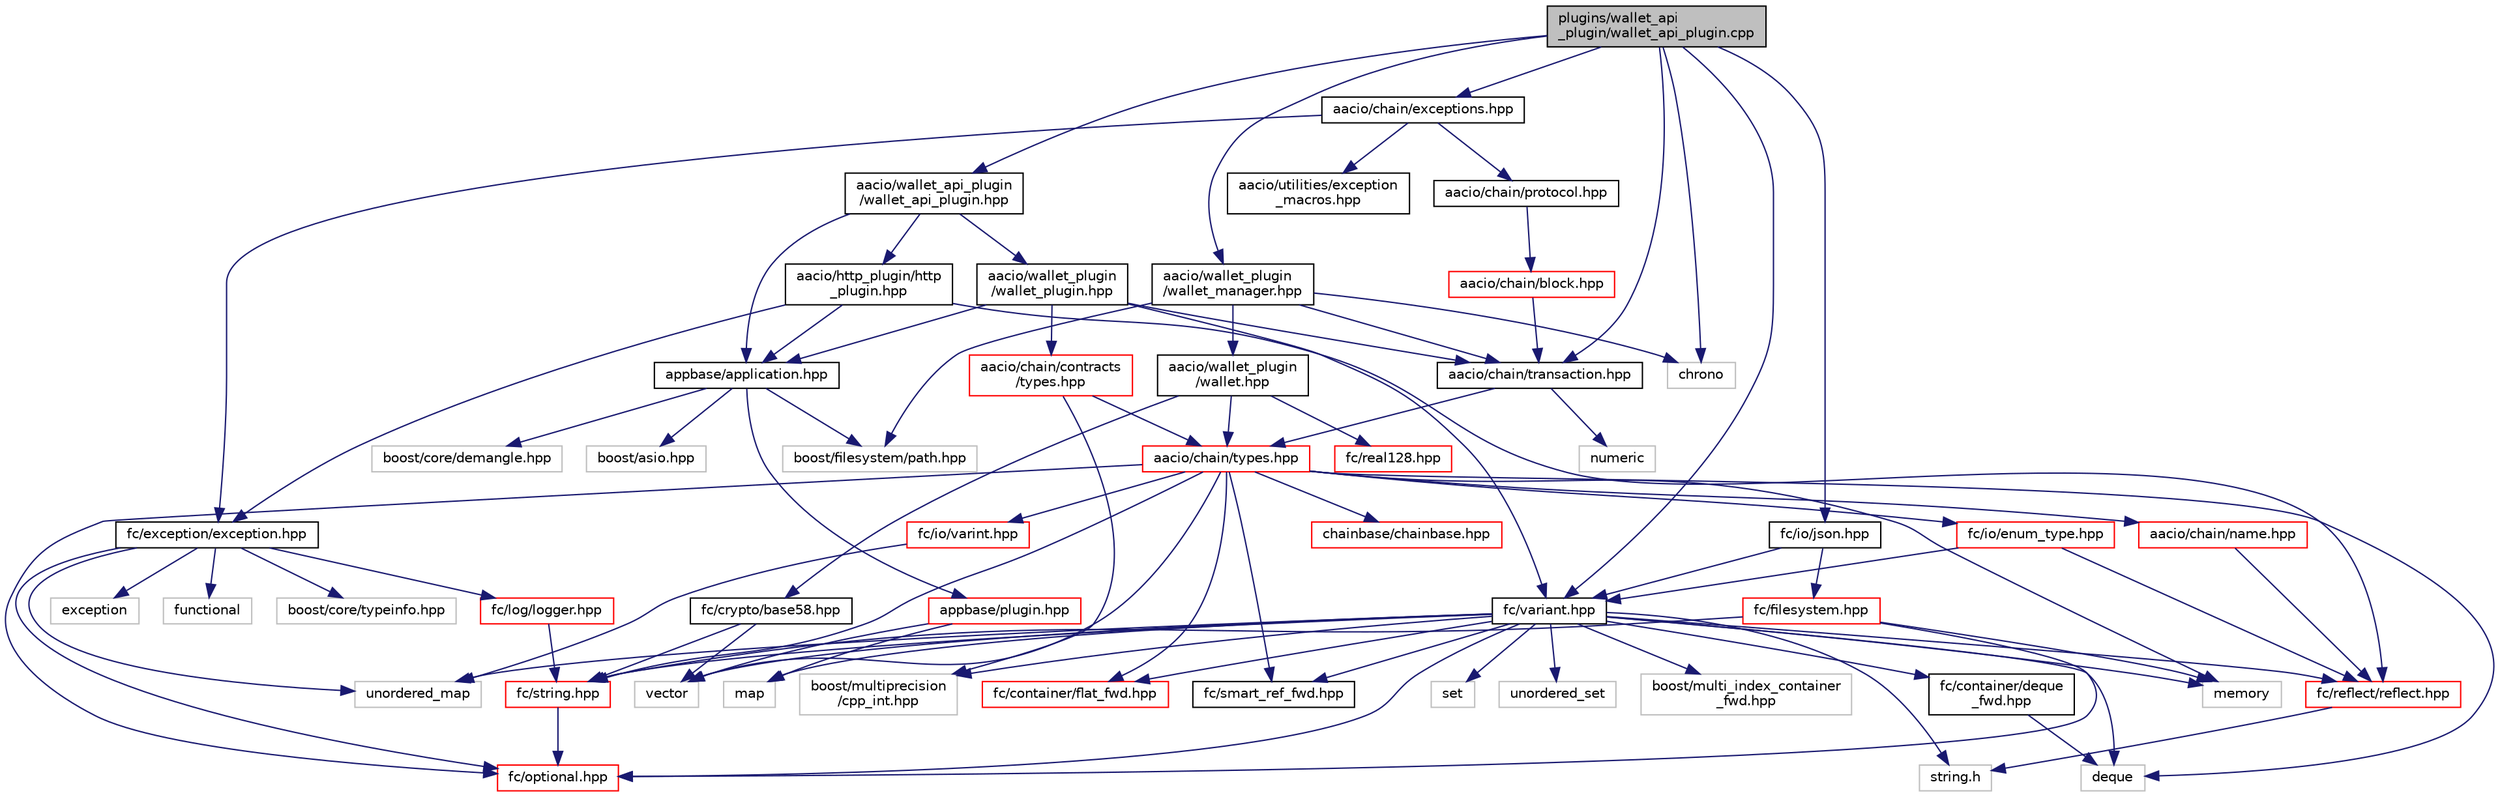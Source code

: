 digraph "plugins/wallet_api_plugin/wallet_api_plugin.cpp"
{
  edge [fontname="Helvetica",fontsize="10",labelfontname="Helvetica",labelfontsize="10"];
  node [fontname="Helvetica",fontsize="10",shape=record];
  Node0 [label="plugins/wallet_api\l_plugin/wallet_api_plugin.cpp",height=0.2,width=0.4,color="black", fillcolor="grey75", style="filled", fontcolor="black"];
  Node0 -> Node1 [color="midnightblue",fontsize="10",style="solid",fontname="Helvetica"];
  Node1 [label="aacio/wallet_api_plugin\l/wallet_api_plugin.hpp",height=0.2,width=0.4,color="black", fillcolor="white", style="filled",URL="$wallet__api__plugin_8hpp.html"];
  Node1 -> Node2 [color="midnightblue",fontsize="10",style="solid",fontname="Helvetica"];
  Node2 [label="aacio/wallet_plugin\l/wallet_plugin.hpp",height=0.2,width=0.4,color="black", fillcolor="white", style="filled",URL="$wallet__plugin_8hpp.html"];
  Node2 -> Node3 [color="midnightblue",fontsize="10",style="solid",fontname="Helvetica"];
  Node3 [label="appbase/application.hpp",height=0.2,width=0.4,color="black", fillcolor="white", style="filled",URL="$application_8hpp_source.html"];
  Node3 -> Node4 [color="midnightblue",fontsize="10",style="solid",fontname="Helvetica"];
  Node4 [label="appbase/plugin.hpp",height=0.2,width=0.4,color="red", fillcolor="white", style="filled",URL="$plugin_8hpp_source.html"];
  Node4 -> Node8 [color="midnightblue",fontsize="10",style="solid",fontname="Helvetica"];
  Node8 [label="vector",height=0.2,width=0.4,color="grey75", fillcolor="white", style="filled"];
  Node4 -> Node9 [color="midnightblue",fontsize="10",style="solid",fontname="Helvetica"];
  Node9 [label="map",height=0.2,width=0.4,color="grey75", fillcolor="white", style="filled"];
  Node3 -> Node10 [color="midnightblue",fontsize="10",style="solid",fontname="Helvetica"];
  Node10 [label="boost/filesystem/path.hpp",height=0.2,width=0.4,color="grey75", fillcolor="white", style="filled"];
  Node3 -> Node11 [color="midnightblue",fontsize="10",style="solid",fontname="Helvetica"];
  Node11 [label="boost/core/demangle.hpp",height=0.2,width=0.4,color="grey75", fillcolor="white", style="filled"];
  Node3 -> Node12 [color="midnightblue",fontsize="10",style="solid",fontname="Helvetica"];
  Node12 [label="boost/asio.hpp",height=0.2,width=0.4,color="grey75", fillcolor="white", style="filled"];
  Node2 -> Node13 [color="midnightblue",fontsize="10",style="solid",fontname="Helvetica"];
  Node13 [label="fc/variant.hpp",height=0.2,width=0.4,color="black", fillcolor="white", style="filled",URL="$variant_8hpp_source.html"];
  Node13 -> Node14 [color="midnightblue",fontsize="10",style="solid",fontname="Helvetica"];
  Node14 [label="deque",height=0.2,width=0.4,color="grey75", fillcolor="white", style="filled"];
  Node13 -> Node9 [color="midnightblue",fontsize="10",style="solid",fontname="Helvetica"];
  Node13 -> Node15 [color="midnightblue",fontsize="10",style="solid",fontname="Helvetica"];
  Node15 [label="memory",height=0.2,width=0.4,color="grey75", fillcolor="white", style="filled"];
  Node13 -> Node16 [color="midnightblue",fontsize="10",style="solid",fontname="Helvetica"];
  Node16 [label="set",height=0.2,width=0.4,color="grey75", fillcolor="white", style="filled"];
  Node13 -> Node17 [color="midnightblue",fontsize="10",style="solid",fontname="Helvetica"];
  Node17 [label="unordered_map",height=0.2,width=0.4,color="grey75", fillcolor="white", style="filled"];
  Node13 -> Node18 [color="midnightblue",fontsize="10",style="solid",fontname="Helvetica"];
  Node18 [label="unordered_set",height=0.2,width=0.4,color="grey75", fillcolor="white", style="filled"];
  Node13 -> Node8 [color="midnightblue",fontsize="10",style="solid",fontname="Helvetica"];
  Node13 -> Node19 [color="midnightblue",fontsize="10",style="solid",fontname="Helvetica"];
  Node19 [label="string.h",height=0.2,width=0.4,color="grey75", fillcolor="white", style="filled"];
  Node13 -> Node20 [color="midnightblue",fontsize="10",style="solid",fontname="Helvetica"];
  Node20 [label="fc/optional.hpp",height=0.2,width=0.4,color="red", fillcolor="white", style="filled",URL="$libraries_2fc_2include_2fc_2optional_8hpp_source.html"];
  Node13 -> Node27 [color="midnightblue",fontsize="10",style="solid",fontname="Helvetica"];
  Node27 [label="fc/string.hpp",height=0.2,width=0.4,color="red", fillcolor="white", style="filled",URL="$string_8hpp_source.html"];
  Node27 -> Node20 [color="midnightblue",fontsize="10",style="solid",fontname="Helvetica"];
  Node13 -> Node30 [color="midnightblue",fontsize="10",style="solid",fontname="Helvetica"];
  Node30 [label="fc/container/deque\l_fwd.hpp",height=0.2,width=0.4,color="black", fillcolor="white", style="filled",URL="$deque__fwd_8hpp_source.html"];
  Node30 -> Node14 [color="midnightblue",fontsize="10",style="solid",fontname="Helvetica"];
  Node13 -> Node31 [color="midnightblue",fontsize="10",style="solid",fontname="Helvetica"];
  Node31 [label="fc/container/flat_fwd.hpp",height=0.2,width=0.4,color="red", fillcolor="white", style="filled",URL="$flat__fwd_8hpp_source.html"];
  Node13 -> Node35 [color="midnightblue",fontsize="10",style="solid",fontname="Helvetica"];
  Node35 [label="fc/smart_ref_fwd.hpp",height=0.2,width=0.4,color="black", fillcolor="white", style="filled",URL="$smart__ref__fwd_8hpp_source.html"];
  Node13 -> Node36 [color="midnightblue",fontsize="10",style="solid",fontname="Helvetica"];
  Node36 [label="boost/multi_index_container\l_fwd.hpp",height=0.2,width=0.4,color="grey75", fillcolor="white", style="filled"];
  Node13 -> Node37 [color="midnightblue",fontsize="10",style="solid",fontname="Helvetica"];
  Node37 [label="boost/multiprecision\l/cpp_int.hpp",height=0.2,width=0.4,color="grey75", fillcolor="white", style="filled"];
  Node13 -> Node38 [color="midnightblue",fontsize="10",style="solid",fontname="Helvetica"];
  Node38 [label="fc/reflect/reflect.hpp",height=0.2,width=0.4,color="red", fillcolor="white", style="filled",URL="$libraries_2fc_2include_2fc_2reflect_2reflect_8hpp_source.html"];
  Node38 -> Node19 [color="midnightblue",fontsize="10",style="solid",fontname="Helvetica"];
  Node2 -> Node45 [color="midnightblue",fontsize="10",style="solid",fontname="Helvetica"];
  Node45 [label="aacio/chain/contracts\l/types.hpp",height=0.2,width=0.4,color="red", fillcolor="white", style="filled",URL="$libraries_2chain_2include_2aacio_2chain_2contracts_2types_8hpp_source.html"];
  Node45 -> Node72 [color="midnightblue",fontsize="10",style="solid",fontname="Helvetica"];
  Node72 [label="aacio/chain/types.hpp",height=0.2,width=0.4,color="red", fillcolor="white", style="filled",URL="$libraries_2chain_2include_2aacio_2chain_2types_8hpp.html"];
  Node72 -> Node73 [color="midnightblue",fontsize="10",style="solid",fontname="Helvetica"];
  Node73 [label="aacio/chain/name.hpp",height=0.2,width=0.4,color="red", fillcolor="white", style="filled",URL="$name_8hpp_source.html"];
  Node73 -> Node38 [color="midnightblue",fontsize="10",style="solid",fontname="Helvetica"];
  Node72 -> Node47 [color="midnightblue",fontsize="10",style="solid",fontname="Helvetica"];
  Node47 [label="chainbase/chainbase.hpp",height=0.2,width=0.4,color="red", fillcolor="white", style="filled",URL="$chainbase_8hpp_source.html"];
  Node72 -> Node31 [color="midnightblue",fontsize="10",style="solid",fontname="Helvetica"];
  Node72 -> Node75 [color="midnightblue",fontsize="10",style="solid",fontname="Helvetica"];
  Node75 [label="fc/io/varint.hpp",height=0.2,width=0.4,color="red", fillcolor="white", style="filled",URL="$libraries_2fc_2include_2fc_2io_2varint_8hpp_source.html"];
  Node75 -> Node17 [color="midnightblue",fontsize="10",style="solid",fontname="Helvetica"];
  Node72 -> Node76 [color="midnightblue",fontsize="10",style="solid",fontname="Helvetica"];
  Node76 [label="fc/io/enum_type.hpp",height=0.2,width=0.4,color="red", fillcolor="white", style="filled",URL="$enum__type_8hpp_source.html"];
  Node76 -> Node38 [color="midnightblue",fontsize="10",style="solid",fontname="Helvetica"];
  Node76 -> Node13 [color="midnightblue",fontsize="10",style="solid",fontname="Helvetica"];
  Node72 -> Node20 [color="midnightblue",fontsize="10",style="solid",fontname="Helvetica"];
  Node72 -> Node27 [color="midnightblue",fontsize="10",style="solid",fontname="Helvetica"];
  Node72 -> Node35 [color="midnightblue",fontsize="10",style="solid",fontname="Helvetica"];
  Node72 -> Node15 [color="midnightblue",fontsize="10",style="solid",fontname="Helvetica"];
  Node72 -> Node8 [color="midnightblue",fontsize="10",style="solid",fontname="Helvetica"];
  Node72 -> Node14 [color="midnightblue",fontsize="10",style="solid",fontname="Helvetica"];
  Node45 -> Node37 [color="midnightblue",fontsize="10",style="solid",fontname="Helvetica"];
  Node2 -> Node71 [color="midnightblue",fontsize="10",style="solid",fontname="Helvetica"];
  Node71 [label="aacio/chain/transaction.hpp",height=0.2,width=0.4,color="black", fillcolor="white", style="filled",URL="$libraries_2chain_2include_2aacio_2chain_2transaction_8hpp.html"];
  Node71 -> Node72 [color="midnightblue",fontsize="10",style="solid",fontname="Helvetica"];
  Node71 -> Node131 [color="midnightblue",fontsize="10",style="solid",fontname="Helvetica"];
  Node131 [label="numeric",height=0.2,width=0.4,color="grey75", fillcolor="white", style="filled"];
  Node1 -> Node155 [color="midnightblue",fontsize="10",style="solid",fontname="Helvetica"];
  Node155 [label="aacio/http_plugin/http\l_plugin.hpp",height=0.2,width=0.4,color="black", fillcolor="white", style="filled",URL="$http__plugin_8hpp.html"];
  Node155 -> Node3 [color="midnightblue",fontsize="10",style="solid",fontname="Helvetica"];
  Node155 -> Node84 [color="midnightblue",fontsize="10",style="solid",fontname="Helvetica"];
  Node84 [label="fc/exception/exception.hpp",height=0.2,width=0.4,color="black", fillcolor="white", style="filled",URL="$exception_8hpp.html",tooltip="Defines exception&#39;s used by fc. "];
  Node84 -> Node85 [color="midnightblue",fontsize="10",style="solid",fontname="Helvetica"];
  Node85 [label="fc/log/logger.hpp",height=0.2,width=0.4,color="red", fillcolor="white", style="filled",URL="$logger_8hpp_source.html"];
  Node85 -> Node27 [color="midnightblue",fontsize="10",style="solid",fontname="Helvetica"];
  Node84 -> Node20 [color="midnightblue",fontsize="10",style="solid",fontname="Helvetica"];
  Node84 -> Node92 [color="midnightblue",fontsize="10",style="solid",fontname="Helvetica"];
  Node92 [label="exception",height=0.2,width=0.4,color="grey75", fillcolor="white", style="filled"];
  Node84 -> Node93 [color="midnightblue",fontsize="10",style="solid",fontname="Helvetica"];
  Node93 [label="functional",height=0.2,width=0.4,color="grey75", fillcolor="white", style="filled"];
  Node84 -> Node17 [color="midnightblue",fontsize="10",style="solid",fontname="Helvetica"];
  Node84 -> Node94 [color="midnightblue",fontsize="10",style="solid",fontname="Helvetica"];
  Node94 [label="boost/core/typeinfo.hpp",height=0.2,width=0.4,color="grey75", fillcolor="white", style="filled"];
  Node155 -> Node38 [color="midnightblue",fontsize="10",style="solid",fontname="Helvetica"];
  Node1 -> Node3 [color="midnightblue",fontsize="10",style="solid",fontname="Helvetica"];
  Node0 -> Node156 [color="midnightblue",fontsize="10",style="solid",fontname="Helvetica"];
  Node156 [label="aacio/wallet_plugin\l/wallet_manager.hpp",height=0.2,width=0.4,color="black", fillcolor="white", style="filled",URL="$wallet__manager_8hpp.html"];
  Node156 -> Node71 [color="midnightblue",fontsize="10",style="solid",fontname="Helvetica"];
  Node156 -> Node157 [color="midnightblue",fontsize="10",style="solid",fontname="Helvetica"];
  Node157 [label="aacio/wallet_plugin\l/wallet.hpp",height=0.2,width=0.4,color="black", fillcolor="white", style="filled",URL="$wallet_8hpp.html"];
  Node157 -> Node72 [color="midnightblue",fontsize="10",style="solid",fontname="Helvetica"];
  Node157 -> Node158 [color="midnightblue",fontsize="10",style="solid",fontname="Helvetica"];
  Node158 [label="fc/real128.hpp",height=0.2,width=0.4,color="red", fillcolor="white", style="filled",URL="$real128_8hpp_source.html"];
  Node157 -> Node112 [color="midnightblue",fontsize="10",style="solid",fontname="Helvetica"];
  Node112 [label="fc/crypto/base58.hpp",height=0.2,width=0.4,color="black", fillcolor="white", style="filled",URL="$base58_8hpp_source.html"];
  Node112 -> Node27 [color="midnightblue",fontsize="10",style="solid",fontname="Helvetica"];
  Node112 -> Node8 [color="midnightblue",fontsize="10",style="solid",fontname="Helvetica"];
  Node156 -> Node10 [color="midnightblue",fontsize="10",style="solid",fontname="Helvetica"];
  Node156 -> Node159 [color="midnightblue",fontsize="10",style="solid",fontname="Helvetica"];
  Node159 [label="chrono",height=0.2,width=0.4,color="grey75", fillcolor="white", style="filled"];
  Node0 -> Node160 [color="midnightblue",fontsize="10",style="solid",fontname="Helvetica"];
  Node160 [label="aacio/chain/exceptions.hpp",height=0.2,width=0.4,color="black", fillcolor="white", style="filled",URL="$exceptions_8hpp.html"];
  Node160 -> Node84 [color="midnightblue",fontsize="10",style="solid",fontname="Helvetica"];
  Node160 -> Node161 [color="midnightblue",fontsize="10",style="solid",fontname="Helvetica"];
  Node161 [label="aacio/chain/protocol.hpp",height=0.2,width=0.4,color="black", fillcolor="white", style="filled",URL="$libraries_2chain_2include_2aacio_2chain_2protocol_8hpp.html"];
  Node161 -> Node162 [color="midnightblue",fontsize="10",style="solid",fontname="Helvetica"];
  Node162 [label="aacio/chain/block.hpp",height=0.2,width=0.4,color="red", fillcolor="white", style="filled",URL="$block_8hpp.html"];
  Node162 -> Node71 [color="midnightblue",fontsize="10",style="solid",fontname="Helvetica"];
  Node160 -> Node165 [color="midnightblue",fontsize="10",style="solid",fontname="Helvetica"];
  Node165 [label="aacio/utilities/exception\l_macros.hpp",height=0.2,width=0.4,color="black", fillcolor="white", style="filled",URL="$exception__macros_8hpp.html"];
  Node0 -> Node71 [color="midnightblue",fontsize="10",style="solid",fontname="Helvetica"];
  Node0 -> Node13 [color="midnightblue",fontsize="10",style="solid",fontname="Helvetica"];
  Node0 -> Node166 [color="midnightblue",fontsize="10",style="solid",fontname="Helvetica"];
  Node166 [label="fc/io/json.hpp",height=0.2,width=0.4,color="black", fillcolor="white", style="filled",URL="$json_8hpp_source.html"];
  Node166 -> Node13 [color="midnightblue",fontsize="10",style="solid",fontname="Helvetica"];
  Node166 -> Node101 [color="midnightblue",fontsize="10",style="solid",fontname="Helvetica"];
  Node101 [label="fc/filesystem.hpp",height=0.2,width=0.4,color="red", fillcolor="white", style="filled",URL="$filesystem_8hpp_source.html"];
  Node101 -> Node15 [color="midnightblue",fontsize="10",style="solid",fontname="Helvetica"];
  Node101 -> Node27 [color="midnightblue",fontsize="10",style="solid",fontname="Helvetica"];
  Node101 -> Node20 [color="midnightblue",fontsize="10",style="solid",fontname="Helvetica"];
  Node0 -> Node159 [color="midnightblue",fontsize="10",style="solid",fontname="Helvetica"];
}
